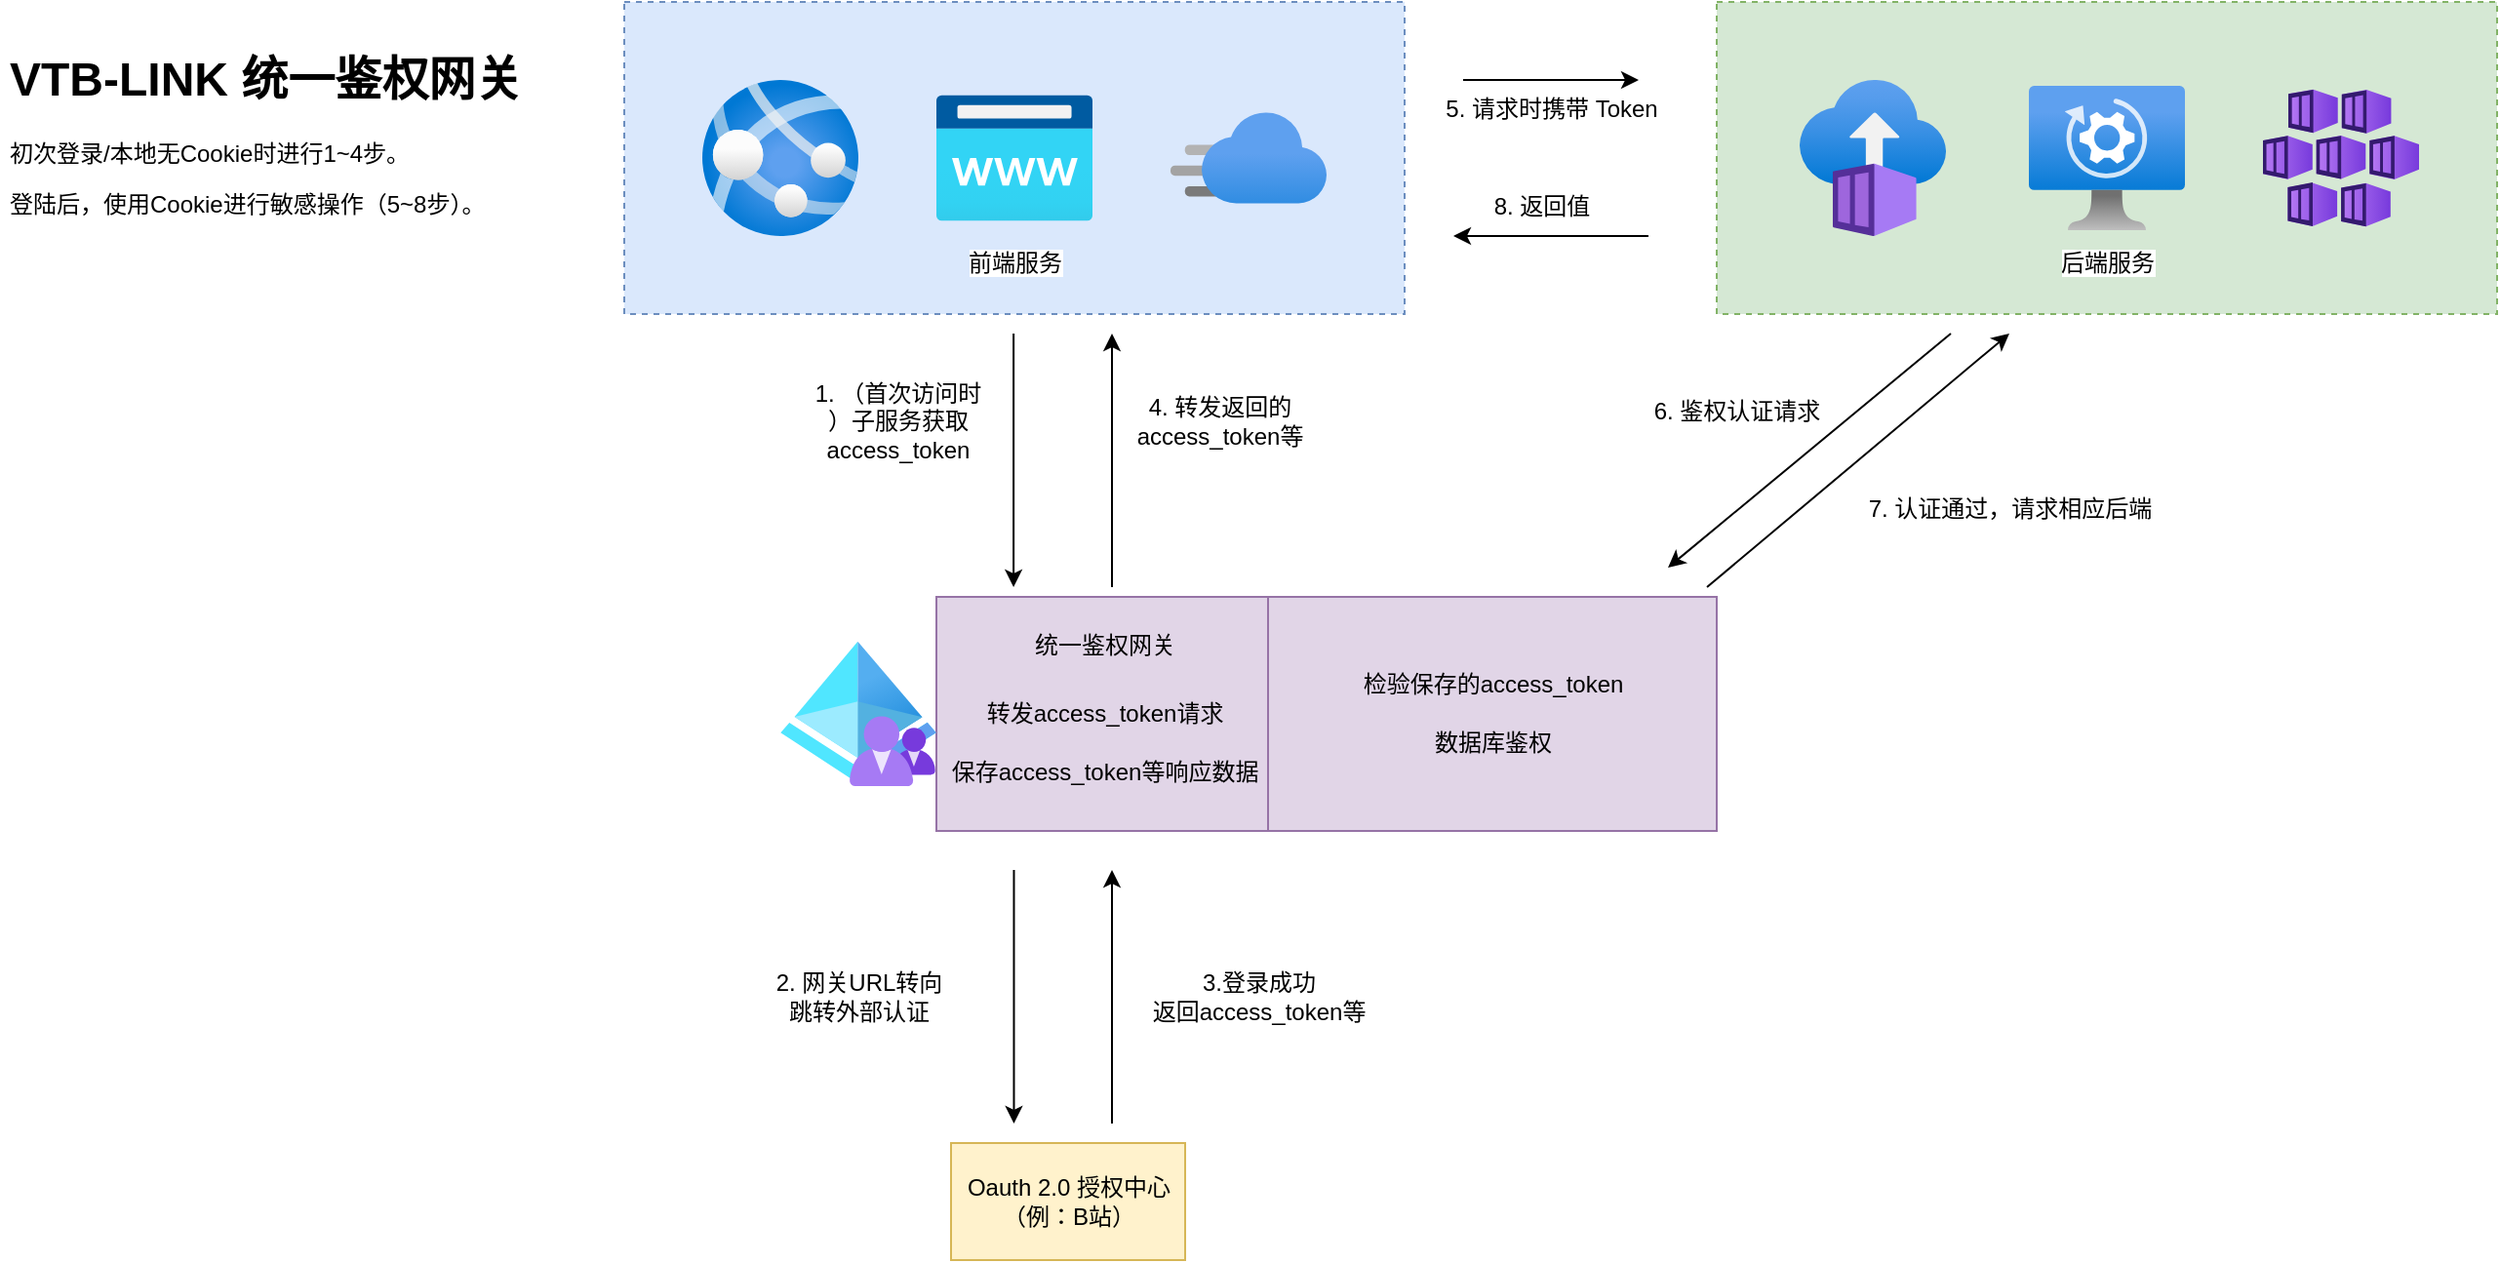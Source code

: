<mxfile version="20.8.16" type="device"><diagram name="第 1 页" id="FzNyUblUYxSqVs_TShmC"><mxGraphModel dx="1105" dy="662" grid="1" gridSize="10" guides="1" tooltips="1" connect="1" arrows="1" fold="1" page="1" pageScale="1" pageWidth="1600" pageHeight="900" math="0" shadow="0"><root><mxCell id="0"/><mxCell id="1" parent="0"/><mxCell id="93IG5AazfnfRY-V_SdZ2-6" value="" style="rounded=0;whiteSpace=wrap;html=1;dashed=1;fillColor=#d5e8d4;strokeColor=#82b366;" parent="1" vertex="1"><mxGeometry x="1040" y="120" width="400" height="160" as="geometry"/></mxCell><mxCell id="93IG5AazfnfRY-V_SdZ2-3" value="" style="rounded=0;whiteSpace=wrap;html=1;rotation=-90;fillColor=#e1d5e7;strokeColor=#9673a6;" parent="1" vertex="1"><mxGeometry x="666.25" y="398.75" width="120" height="172.5" as="geometry"/></mxCell><mxCell id="93IG5AazfnfRY-V_SdZ2-4" value="统一鉴权网关" style="text;html=1;align=center;verticalAlign=middle;resizable=0;points=[];autosize=1;strokeColor=none;fillColor=none;" parent="1" vertex="1"><mxGeometry x="676.25" y="435" width="100" height="30" as="geometry"/></mxCell><mxCell id="93IG5AazfnfRY-V_SdZ2-5" value="转发access_token请求" style="text;html=1;align=center;verticalAlign=middle;resizable=0;points=[];autosize=1;strokeColor=none;fillColor=none;" parent="1" vertex="1"><mxGeometry x="656.25" y="470" width="140" height="30" as="geometry"/></mxCell><mxCell id="93IG5AazfnfRY-V_SdZ2-7" value="" style="endArrow=classic;html=1;rounded=0;" parent="1" edge="1"><mxGeometry width="50" height="50" relative="1" as="geometry"><mxPoint x="679.55" y="290" as="sourcePoint"/><mxPoint x="679.55" y="420" as="targetPoint"/></mxGeometry></mxCell><mxCell id="93IG5AazfnfRY-V_SdZ2-8" value="" style="endArrow=classic;html=1;rounded=0;" parent="1" edge="1"><mxGeometry width="50" height="50" relative="1" as="geometry"><mxPoint x="730" y="420" as="sourcePoint"/><mxPoint x="730" y="290" as="targetPoint"/></mxGeometry></mxCell><mxCell id="93IG5AazfnfRY-V_SdZ2-9" value="1. （首次访问时&lt;br&gt;）子服务获取&lt;br&gt;access_token" style="text;html=1;align=center;verticalAlign=middle;resizable=0;points=[];autosize=1;strokeColor=none;fillColor=none;" parent="1" vertex="1"><mxGeometry x="565" y="305" width="110" height="60" as="geometry"/></mxCell><mxCell id="93IG5AazfnfRY-V_SdZ2-10" value="2. 网关URL转向&lt;br&gt;跳转外部认证" style="text;html=1;align=center;verticalAlign=middle;resizable=0;points=[];autosize=1;strokeColor=none;fillColor=none;" parent="1" vertex="1"><mxGeometry x="545" y="610" width="110" height="40" as="geometry"/></mxCell><mxCell id="93IG5AazfnfRY-V_SdZ2-11" value="Oauth 2.0 授权中心&lt;br&gt;（例：B站）" style="rounded=0;whiteSpace=wrap;html=1;fillColor=#fff2cc;strokeColor=#d6b656;" parent="1" vertex="1"><mxGeometry x="647.5" y="705" width="120" height="60" as="geometry"/></mxCell><mxCell id="93IG5AazfnfRY-V_SdZ2-12" value="" style="endArrow=classic;html=1;rounded=0;" parent="1" edge="1"><mxGeometry width="50" height="50" relative="1" as="geometry"><mxPoint x="679.74" y="565" as="sourcePoint"/><mxPoint x="679.74" y="695" as="targetPoint"/></mxGeometry></mxCell><mxCell id="93IG5AazfnfRY-V_SdZ2-14" value="" style="endArrow=classic;html=1;rounded=0;" parent="1" edge="1"><mxGeometry width="50" height="50" relative="1" as="geometry"><mxPoint x="730" y="695" as="sourcePoint"/><mxPoint x="730" y="565" as="targetPoint"/></mxGeometry></mxCell><mxCell id="93IG5AazfnfRY-V_SdZ2-15" value="3.登录成功&lt;br&gt;返回access_token等" style="text;html=1;align=center;verticalAlign=middle;resizable=0;points=[];autosize=1;strokeColor=none;fillColor=none;" parent="1" vertex="1"><mxGeometry x="740" y="610" width="130" height="40" as="geometry"/></mxCell><mxCell id="93IG5AazfnfRY-V_SdZ2-16" value="" style="endArrow=classic;html=1;rounded=0;" parent="1" edge="1"><mxGeometry width="50" height="50" relative="1" as="geometry"><mxPoint x="910" y="160" as="sourcePoint"/><mxPoint x="1000" y="160" as="targetPoint"/></mxGeometry></mxCell><mxCell id="93IG5AazfnfRY-V_SdZ2-17" value="4. 转发返回的&lt;br&gt;access_token等" style="text;html=1;align=center;verticalAlign=middle;resizable=0;points=[];autosize=1;strokeColor=none;fillColor=none;" parent="1" vertex="1"><mxGeometry x="730" y="315" width="110" height="40" as="geometry"/></mxCell><mxCell id="93IG5AazfnfRY-V_SdZ2-19" value="保存access_token等响应数据" style="text;html=1;align=center;verticalAlign=middle;resizable=0;points=[];autosize=1;strokeColor=none;fillColor=none;" parent="1" vertex="1"><mxGeometry x="636.25" y="500" width="180" height="30" as="geometry"/></mxCell><mxCell id="93IG5AazfnfRY-V_SdZ2-21" value="" style="rounded=0;whiteSpace=wrap;html=1;rotation=-90;fillColor=#e1d5e7;strokeColor=#9673a6;" parent="1" vertex="1"><mxGeometry x="865" y="370" width="120" height="230" as="geometry"/></mxCell><mxCell id="93IG5AazfnfRY-V_SdZ2-22" value="检验保存的access_token" style="text;html=1;align=center;verticalAlign=middle;resizable=0;points=[];autosize=1;strokeColor=none;fillColor=none;" parent="1" vertex="1"><mxGeometry x="845" y="455" width="160" height="30" as="geometry"/></mxCell><mxCell id="93IG5AazfnfRY-V_SdZ2-23" value="数据库鉴权" style="text;html=1;align=center;verticalAlign=middle;resizable=0;points=[];autosize=1;strokeColor=none;fillColor=none;" parent="1" vertex="1"><mxGeometry x="885" y="485" width="80" height="30" as="geometry"/></mxCell><mxCell id="93IG5AazfnfRY-V_SdZ2-27" value="" style="rounded=0;whiteSpace=wrap;html=1;dashed=1;fillColor=#dae8fc;strokeColor=#6c8ebf;" parent="1" vertex="1"><mxGeometry x="480" y="120" width="400" height="160" as="geometry"/></mxCell><mxCell id="93IG5AazfnfRY-V_SdZ2-31" value="5. 请求时携带 Token" style="text;html=1;align=center;verticalAlign=middle;resizable=0;points=[];autosize=1;strokeColor=none;fillColor=none;" parent="1" vertex="1"><mxGeometry x="890" y="160" width="130" height="30" as="geometry"/></mxCell><mxCell id="93IG5AazfnfRY-V_SdZ2-32" value="" style="endArrow=classic;html=1;rounded=0;" parent="1" edge="1"><mxGeometry width="50" height="50" relative="1" as="geometry"><mxPoint x="1035" y="420" as="sourcePoint"/><mxPoint x="1190" y="290" as="targetPoint"/></mxGeometry></mxCell><mxCell id="93IG5AazfnfRY-V_SdZ2-33" value="7. 认证通过，请求相应后端" style="text;html=1;align=center;verticalAlign=middle;resizable=0;points=[];autosize=1;strokeColor=none;fillColor=none;" parent="1" vertex="1"><mxGeometry x="1105" y="365" width="170" height="30" as="geometry"/></mxCell><mxCell id="93IG5AazfnfRY-V_SdZ2-34" value="" style="endArrow=classic;html=1;rounded=0;" parent="1" edge="1"><mxGeometry width="50" height="50" relative="1" as="geometry"><mxPoint x="1005" y="240" as="sourcePoint"/><mxPoint x="905" y="240" as="targetPoint"/></mxGeometry></mxCell><mxCell id="93IG5AazfnfRY-V_SdZ2-35" value="8. 返回值" style="text;html=1;align=center;verticalAlign=middle;resizable=0;points=[];autosize=1;strokeColor=none;fillColor=none;" parent="1" vertex="1"><mxGeometry x="915" y="210" width="70" height="30" as="geometry"/></mxCell><mxCell id="WZAuOrcmJjP6X2KBvXpt-1" value="&lt;h1&gt;VTB-LINK 统一鉴权网关&lt;/h1&gt;&lt;p&gt;初次登录/本地无Cookie时进行1~4步。&lt;/p&gt;&lt;p&gt;&lt;span style=&quot;background-color: initial;&quot;&gt;登陆后，使用Cookie进行敏感操作（5~8步）。&lt;/span&gt;&lt;/p&gt;" style="text;html=1;strokeColor=none;fillColor=none;spacing=5;spacingTop=-20;whiteSpace=wrap;overflow=hidden;rounded=0;" vertex="1" parent="1"><mxGeometry x="160" y="140" width="280" height="120" as="geometry"/></mxCell><mxCell id="WZAuOrcmJjP6X2KBvXpt-3" value="" style="endArrow=classic;html=1;rounded=0;" edge="1" parent="1"><mxGeometry width="50" height="50" relative="1" as="geometry"><mxPoint x="1160" y="290" as="sourcePoint"/><mxPoint x="1015" y="410" as="targetPoint"/></mxGeometry></mxCell><mxCell id="WZAuOrcmJjP6X2KBvXpt-4" value="6. 鉴权认证请求" style="text;html=1;align=center;verticalAlign=middle;resizable=0;points=[];autosize=1;strokeColor=none;fillColor=none;" vertex="1" parent="1"><mxGeometry x="995" y="315" width="110" height="30" as="geometry"/></mxCell><mxCell id="WZAuOrcmJjP6X2KBvXpt-10" value="" style="group" vertex="1" connectable="0" parent="1"><mxGeometry x="520" y="160" width="320" height="80" as="geometry"/></mxCell><mxCell id="WZAuOrcmJjP6X2KBvXpt-5" value="" style="aspect=fixed;html=1;points=[];align=center;image;fontSize=12;image=img/lib/azure2/app_services/App_Services.svg;" vertex="1" parent="WZAuOrcmJjP6X2KBvXpt-10"><mxGeometry width="80" height="80" as="geometry"/></mxCell><mxCell id="WZAuOrcmJjP6X2KBvXpt-8" value="" style="aspect=fixed;html=1;points=[];align=center;image;fontSize=12;image=img/lib/azure2/app_services/CDN_Profiles.svg;fontFamily=Helvetica;fontColor=default;strokeColor=default;fillColor=default;" vertex="1" parent="WZAuOrcmJjP6X2KBvXpt-10"><mxGeometry x="240" width="80" height="80" as="geometry"/></mxCell><mxCell id="WZAuOrcmJjP6X2KBvXpt-9" value="前端服务" style="aspect=fixed;html=1;points=[];align=center;image;fontSize=12;image=img/lib/azure2/app_services/App_Service_Domains.svg;fontFamily=Helvetica;fontColor=default;strokeColor=default;fillColor=default;" vertex="1" parent="WZAuOrcmJjP6X2KBvXpt-10"><mxGeometry x="120" width="80" height="80" as="geometry"/></mxCell><mxCell id="WZAuOrcmJjP6X2KBvXpt-15" value="" style="group" vertex="1" connectable="0" parent="1"><mxGeometry x="1080" y="160" width="320" height="95" as="geometry"/></mxCell><mxCell id="WZAuOrcmJjP6X2KBvXpt-16" value="" style="aspect=fixed;html=1;points=[];align=center;image;fontSize=12;image=img/lib/azure2/compute/Container_Instances.svg;fontFamily=Helvetica;fontColor=default;strokeColor=default;fillColor=default;" vertex="1" parent="WZAuOrcmJjP6X2KBvXpt-15"><mxGeometry width="80" height="80" as="geometry"/></mxCell><mxCell id="WZAuOrcmJjP6X2KBvXpt-17" value="后端服务" style="aspect=fixed;html=1;points=[];align=center;image;fontSize=12;image=img/lib/azure2/compute/Automanaged_VM.svg;fontFamily=Helvetica;fontColor=default;strokeColor=default;fillColor=default;" vertex="1" parent="WZAuOrcmJjP6X2KBvXpt-15"><mxGeometry x="120" width="80" height="80" as="geometry"/></mxCell><mxCell id="WZAuOrcmJjP6X2KBvXpt-18" value="" style="aspect=fixed;html=1;points=[];align=center;image;fontSize=12;image=img/lib/azure2/compute/Container_Services_Deprecated.svg;fontFamily=Helvetica;fontColor=default;strokeColor=default;fillColor=default;" vertex="1" parent="WZAuOrcmJjP6X2KBvXpt-15"><mxGeometry x="240" width="80" height="80" as="geometry"/></mxCell><mxCell id="WZAuOrcmJjP6X2KBvXpt-23" value="" style="aspect=fixed;html=1;points=[];align=center;image;fontSize=12;image=img/lib/azure2/identity/Azure_AD_B2C.svg;" vertex="1" parent="1"><mxGeometry x="560" y="447.9" width="80" height="74.2" as="geometry"/></mxCell></root></mxGraphModel></diagram></mxfile>